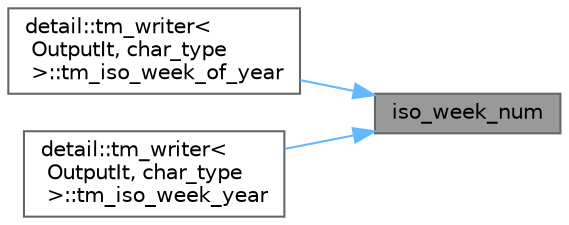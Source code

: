digraph "iso_week_num"
{
 // LATEX_PDF_SIZE
  bgcolor="transparent";
  edge [fontname=Helvetica,fontsize=10,labelfontname=Helvetica,labelfontsize=10];
  node [fontname=Helvetica,fontsize=10,shape=box,height=0.2,width=0.4];
  rankdir="RL";
  Node1 [id="Node000001",label="iso_week_num",height=0.2,width=0.4,color="gray40", fillcolor="grey60", style="filled", fontcolor="black",tooltip=" "];
  Node1 -> Node2 [id="edge1_Node000001_Node000002",dir="back",color="steelblue1",style="solid",tooltip=" "];
  Node2 [id="Node000002",label="detail::tm_writer\<\l OutputIt, char_type\l \>::tm_iso_week_of_year",height=0.2,width=0.4,color="grey40", fillcolor="white", style="filled",URL="$classdetail_1_1tm__writer.html#a9c54a248c70fc475ade1a75d43f56c16",tooltip=" "];
  Node1 -> Node3 [id="edge2_Node000001_Node000003",dir="back",color="steelblue1",style="solid",tooltip=" "];
  Node3 [id="Node000003",label="detail::tm_writer\<\l OutputIt, char_type\l \>::tm_iso_week_year",height=0.2,width=0.4,color="grey40", fillcolor="white", style="filled",URL="$classdetail_1_1tm__writer.html#aded27b51cab2ebb577b2337b00659af0",tooltip=" "];
}
